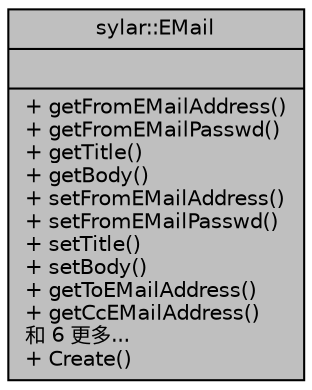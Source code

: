 digraph "sylar::EMail"
{
 // LATEX_PDF_SIZE
  edge [fontname="Helvetica",fontsize="10",labelfontname="Helvetica",labelfontsize="10"];
  node [fontname="Helvetica",fontsize="10",shape=record];
  Node1 [label="{sylar::EMail\n||+ getFromEMailAddress()\l+ getFromEMailPasswd()\l+ getTitle()\l+ getBody()\l+ setFromEMailAddress()\l+ setFromEMailPasswd()\l+ setTitle()\l+ setBody()\l+ getToEMailAddress()\l+ getCcEMailAddress()\l和 6 更多...\l+ Create()\l}",height=0.2,width=0.4,color="black", fillcolor="grey75", style="filled", fontcolor="black",tooltip=" "];
}
